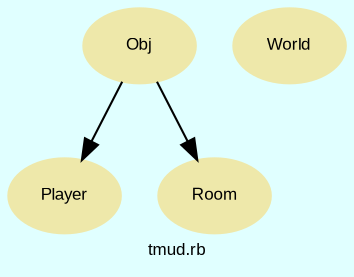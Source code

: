 digraph TopLevel {
    compound = true
    bgcolor = lightcyan1
    fontname = Arial
    fontsize = 8
    label = "tmud.rb"
    node [
        fontname = Arial,
        fontsize = 8,
        color = black
    ]

    Player [
        fontcolor = black,
        URL = "classes/Player.html",
        shape = ellipse,
        color = palegoldenrod,
        style = filled,
        label = "Player"
    ]

    Obj [
        fontcolor = black,
        URL = "classes/Obj.html",
        shape = ellipse,
        color = palegoldenrod,
        style = filled,
        label = "Obj"
    ]

    Room [
        fontcolor = black,
        URL = "classes/Room.html",
        shape = ellipse,
        color = palegoldenrod,
        style = filled,
        label = "Room"
    ]

    World [
        fontcolor = black,
        URL = "classes/World.html",
        shape = ellipse,
        color = palegoldenrod,
        style = filled,
        label = "World"
    ]

    Obj -> Player [

    ]

    Obj -> Room [

    ]

}

